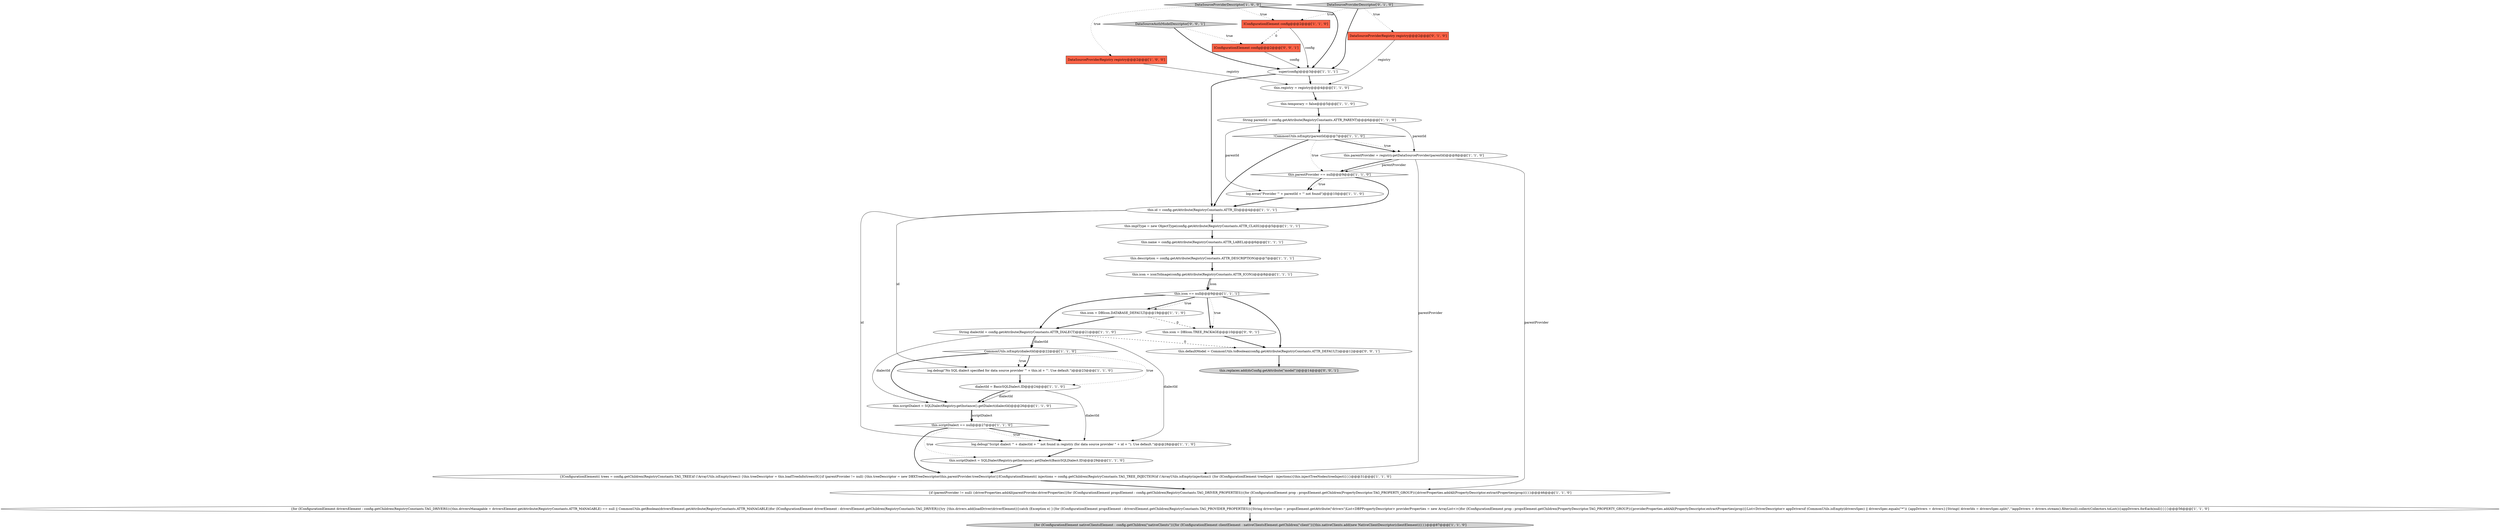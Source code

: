 digraph {
27 [style = filled, label = "IConfigurationElement config@@@2@@@['1', '1', '0']", fillcolor = tomato, shape = box image = "AAA0AAABBB1BBB"];
1 [style = filled, label = "this.id = config.getAttribute(RegistryConstants.ATTR_ID)@@@4@@@['1', '1', '1']", fillcolor = white, shape = ellipse image = "AAA0AAABBB1BBB"];
7 [style = filled, label = "this.parentProvider = registry.getDataSourceProvider(parentId)@@@8@@@['1', '1', '0']", fillcolor = white, shape = ellipse image = "AAA0AAABBB1BBB"];
34 [style = filled, label = "this.defaultModel = CommonUtils.toBoolean(config.getAttribute(RegistryConstants.ATTR_DEFAULT))@@@12@@@['0', '0', '1']", fillcolor = white, shape = ellipse image = "AAA0AAABBB3BBB"];
30 [style = filled, label = "DataSourceProviderRegistry registry@@@2@@@['0', '1', '0']", fillcolor = tomato, shape = box image = "AAA0AAABBB2BBB"];
3 [style = filled, label = "DataSourceProviderRegistry registry@@@2@@@['1', '0', '0']", fillcolor = tomato, shape = box image = "AAA0AAABBB1BBB"];
35 [style = filled, label = "this.icon = DBIcon.TREE_PACKAGE@@@10@@@['0', '0', '1']", fillcolor = white, shape = ellipse image = "AAA0AAABBB3BBB"];
15 [style = filled, label = "!CommonUtils.isEmpty(parentId)@@@7@@@['1', '1', '0']", fillcolor = white, shape = diamond image = "AAA0AAABBB1BBB"];
21 [style = filled, label = "this.parentProvider == null@@@9@@@['1', '1', '0']", fillcolor = white, shape = diamond image = "AAA0AAABBB1BBB"];
26 [style = filled, label = "log.debug(\"Script dialect '\" + dialectId + \"' not found in registry (for data source provider \" + id + \"). Use default.\")@@@28@@@['1', '1', '0']", fillcolor = white, shape = ellipse image = "AAA0AAABBB1BBB"];
28 [style = filled, label = "this.scriptDialect = SQLDialectRegistry.getInstance().getDialect(BasicSQLDialect.ID)@@@29@@@['1', '1', '0']", fillcolor = white, shape = ellipse image = "AAA0AAABBB1BBB"];
19 [style = filled, label = "this.icon = DBIcon.DATABASE_DEFAULT@@@19@@@['1', '1', '0']", fillcolor = white, shape = ellipse image = "AAA0AAABBB1BBB"];
5 [style = filled, label = "this.implType = new ObjectType(config.getAttribute(RegistryConstants.ATTR_CLASS))@@@5@@@['1', '1', '1']", fillcolor = white, shape = ellipse image = "AAA0AAABBB1BBB"];
18 [style = filled, label = "this.temporary = false@@@5@@@['1', '1', '0']", fillcolor = white, shape = ellipse image = "AAA0AAABBB1BBB"];
8 [style = filled, label = "{for (IConfigurationElement nativeClientsElement : config.getChildren(\"nativeClients\")){for (IConfigurationElement clientElement : nativeClientsElement.getChildren(\"client\")){this.nativeClients.add(new NativeClientDescriptor(clientElement))}}}@@@87@@@['1', '1', '0']", fillcolor = lightgray, shape = ellipse image = "AAA0AAABBB1BBB"];
20 [style = filled, label = "this.icon == null@@@9@@@['1', '1', '1']", fillcolor = white, shape = diamond image = "AAA0AAABBB1BBB"];
29 [style = filled, label = "{IConfigurationElement(( trees = config.getChildren(RegistryConstants.TAG_TREE)if (!ArrayUtils.isEmpty(trees)) {this.treeDescriptor = this.loadTreeInfo(trees(0()}if (parentProvider != null) {this.treeDescriptor = new DBXTreeDescriptor(this,parentProvider.treeDescriptor)}IConfigurationElement(( injections = config.getChildren(RegistryConstants.TAG_TREE_INJECTION)if (!ArrayUtils.isEmpty(injections)) {for (IConfigurationElement treeInject : injections){this.injectTreeNodes(treeInject)}}}@@@31@@@['1', '1', '0']", fillcolor = white, shape = ellipse image = "AAA0AAABBB1BBB"];
33 [style = filled, label = "IConfigurationElement config@@@2@@@['0', '0', '1']", fillcolor = tomato, shape = box image = "AAA0AAABBB3BBB"];
10 [style = filled, label = "this.name = config.getAttribute(RegistryConstants.ATTR_LABEL)@@@6@@@['1', '1', '1']", fillcolor = white, shape = ellipse image = "AAA0AAABBB1BBB"];
22 [style = filled, label = "{for (IConfigurationElement driversElement : config.getChildren(RegistryConstants.TAG_DRIVERS)){this.driversManagable = driversElement.getAttribute(RegistryConstants.ATTR_MANAGABLE) == null || CommonUtils.getBoolean(driversElement.getAttribute(RegistryConstants.ATTR_MANAGABLE))for (IConfigurationElement driverElement : driversElement.getChildren(RegistryConstants.TAG_DRIVER)){try {this.drivers.add(loadDriver(driverElement))}catch (Exception e) }{for (IConfigurationElement propsElement : driversElement.getChildren(RegistryConstants.TAG_PROVIDER_PROPERTIES)){String driversSpec = propsElement.getAttribute(\"drivers\")List<DBPPropertyDescriptor> providerProperties = new ArrayList<>()for (IConfigurationElement prop : propsElement.getChildren(PropertyDescriptor.TAG_PROPERTY_GROUP)){providerProperties.addAll(PropertyDescriptor.extractProperties(prop))}List<DriverDescriptor> appDriversif (CommonUtils.isEmpty(driversSpec) || driversSpec.equals(\"*\")) {appDrivers = drivers}{String(( driverIds = driversSpec.split(\",\")appDrivers = drivers.stream().filter(null).collect(Collectors.toList())}appDrivers.forEach(null)}}}}@@@56@@@['1', '1', '0']", fillcolor = white, shape = ellipse image = "AAA0AAABBB1BBB"];
14 [style = filled, label = "String dialectId = config.getAttribute(RegistryConstants.ATTR_DIALECT)@@@21@@@['1', '1', '0']", fillcolor = white, shape = ellipse image = "AAA0AAABBB1BBB"];
25 [style = filled, label = "this.scriptDialect == null@@@27@@@['1', '1', '0']", fillcolor = white, shape = diamond image = "AAA0AAABBB1BBB"];
2 [style = filled, label = "dialectId = BasicSQLDialect.ID@@@24@@@['1', '1', '0']", fillcolor = white, shape = ellipse image = "AAA0AAABBB1BBB"];
31 [style = filled, label = "DataSourceProviderDescriptor['0', '1', '0']", fillcolor = lightgray, shape = diamond image = "AAA0AAABBB2BBB"];
0 [style = filled, label = "super(config)@@@3@@@['1', '1', '1']", fillcolor = white, shape = ellipse image = "AAA0AAABBB1BBB"];
16 [style = filled, label = "this.scriptDialect = SQLDialectRegistry.getInstance().getDialect(dialectId)@@@26@@@['1', '1', '0']", fillcolor = white, shape = ellipse image = "AAA0AAABBB1BBB"];
32 [style = filled, label = "DataSourceAuthModelDescriptor['0', '0', '1']", fillcolor = lightgray, shape = diamond image = "AAA0AAABBB3BBB"];
17 [style = filled, label = "{if (parentProvider != null) {driverProperties.addAll(parentProvider.driverProperties)}for (IConfigurationElement propsElement : config.getChildren(RegistryConstants.TAG_DRIVER_PROPERTIES)){for (IConfigurationElement prop : propsElement.getChildren(PropertyDescriptor.TAG_PROPERTY_GROUP)){driverProperties.addAll(PropertyDescriptor.extractProperties(prop))}}}@@@46@@@['1', '1', '0']", fillcolor = white, shape = ellipse image = "AAA0AAABBB1BBB"];
36 [style = filled, label = "this.replaces.add(dsConfig.getAttribute(\"model\"))@@@14@@@['0', '0', '1']", fillcolor = lightgray, shape = ellipse image = "AAA0AAABBB3BBB"];
4 [style = filled, label = "CommonUtils.isEmpty(dialectId)@@@22@@@['1', '1', '0']", fillcolor = white, shape = diamond image = "AAA0AAABBB1BBB"];
12 [style = filled, label = "this.icon = iconToImage(config.getAttribute(RegistryConstants.ATTR_ICON))@@@8@@@['1', '1', '1']", fillcolor = white, shape = ellipse image = "AAA0AAABBB1BBB"];
24 [style = filled, label = "log.error(\"Provider '\" + parentId + \"' not found\")@@@10@@@['1', '1', '0']", fillcolor = white, shape = ellipse image = "AAA0AAABBB1BBB"];
23 [style = filled, label = "DataSourceProviderDescriptor['1', '0', '0']", fillcolor = lightgray, shape = diamond image = "AAA0AAABBB1BBB"];
9 [style = filled, label = "String parentId = config.getAttribute(RegistryConstants.ATTR_PARENT)@@@6@@@['1', '1', '0']", fillcolor = white, shape = ellipse image = "AAA0AAABBB1BBB"];
11 [style = filled, label = "this.description = config.getAttribute(RegistryConstants.ATTR_DESCRIPTION)@@@7@@@['1', '1', '1']", fillcolor = white, shape = ellipse image = "AAA0AAABBB1BBB"];
13 [style = filled, label = "log.debug(\"No SQL dialect specified for data source provider '\" + this.id + \"'. Use default.\")@@@23@@@['1', '1', '0']", fillcolor = white, shape = ellipse image = "AAA0AAABBB1BBB"];
6 [style = filled, label = "this.registry = registry@@@4@@@['1', '1', '0']", fillcolor = white, shape = ellipse image = "AAA0AAABBB1BBB"];
0->6 [style = bold, label=""];
15->21 [style = dotted, label="true"];
20->34 [style = bold, label=""];
23->3 [style = dotted, label="true"];
6->18 [style = bold, label=""];
25->29 [style = bold, label=""];
3->6 [style = solid, label="registry"];
1->13 [style = solid, label="id"];
15->1 [style = bold, label=""];
11->12 [style = bold, label=""];
22->8 [style = bold, label=""];
19->35 [style = dashed, label="0"];
4->16 [style = bold, label=""];
16->25 [style = bold, label=""];
14->16 [style = solid, label="dialectId"];
25->26 [style = bold, label=""];
21->24 [style = dotted, label="true"];
9->15 [style = bold, label=""];
12->20 [style = solid, label="icon"];
9->24 [style = solid, label="parentId"];
34->36 [style = bold, label=""];
31->27 [style = dotted, label="true"];
10->11 [style = bold, label=""];
14->4 [style = solid, label="dialectId"];
21->24 [style = bold, label=""];
25->26 [style = dotted, label="true"];
15->7 [style = bold, label=""];
7->21 [style = bold, label=""];
5->10 [style = bold, label=""];
7->29 [style = solid, label="parentProvider"];
0->1 [style = bold, label=""];
23->0 [style = bold, label=""];
27->33 [style = dashed, label="0"];
25->28 [style = dotted, label="true"];
14->34 [style = dashed, label="0"];
20->19 [style = bold, label=""];
24->1 [style = bold, label=""];
23->27 [style = dotted, label="true"];
32->33 [style = dotted, label="true"];
7->21 [style = solid, label="parentProvider"];
7->17 [style = solid, label="parentProvider"];
18->9 [style = bold, label=""];
20->35 [style = bold, label=""];
2->26 [style = solid, label="dialectId"];
20->35 [style = dotted, label="true"];
9->7 [style = solid, label="parentId"];
29->17 [style = bold, label=""];
2->16 [style = solid, label="dialectId"];
1->26 [style = solid, label="id"];
27->0 [style = solid, label="config"];
12->20 [style = bold, label=""];
26->28 [style = bold, label=""];
31->30 [style = dotted, label="true"];
28->29 [style = bold, label=""];
4->13 [style = bold, label=""];
2->16 [style = bold, label=""];
32->0 [style = bold, label=""];
15->7 [style = dotted, label="true"];
21->1 [style = bold, label=""];
19->14 [style = bold, label=""];
17->22 [style = bold, label=""];
20->19 [style = dotted, label="true"];
14->4 [style = bold, label=""];
4->13 [style = dotted, label="true"];
4->2 [style = dotted, label="true"];
13->2 [style = bold, label=""];
20->14 [style = bold, label=""];
35->34 [style = bold, label=""];
30->6 [style = solid, label="registry"];
33->0 [style = solid, label="config"];
14->26 [style = solid, label="dialectId"];
31->0 [style = bold, label=""];
1->5 [style = bold, label=""];
16->25 [style = solid, label="scriptDialect"];
}
